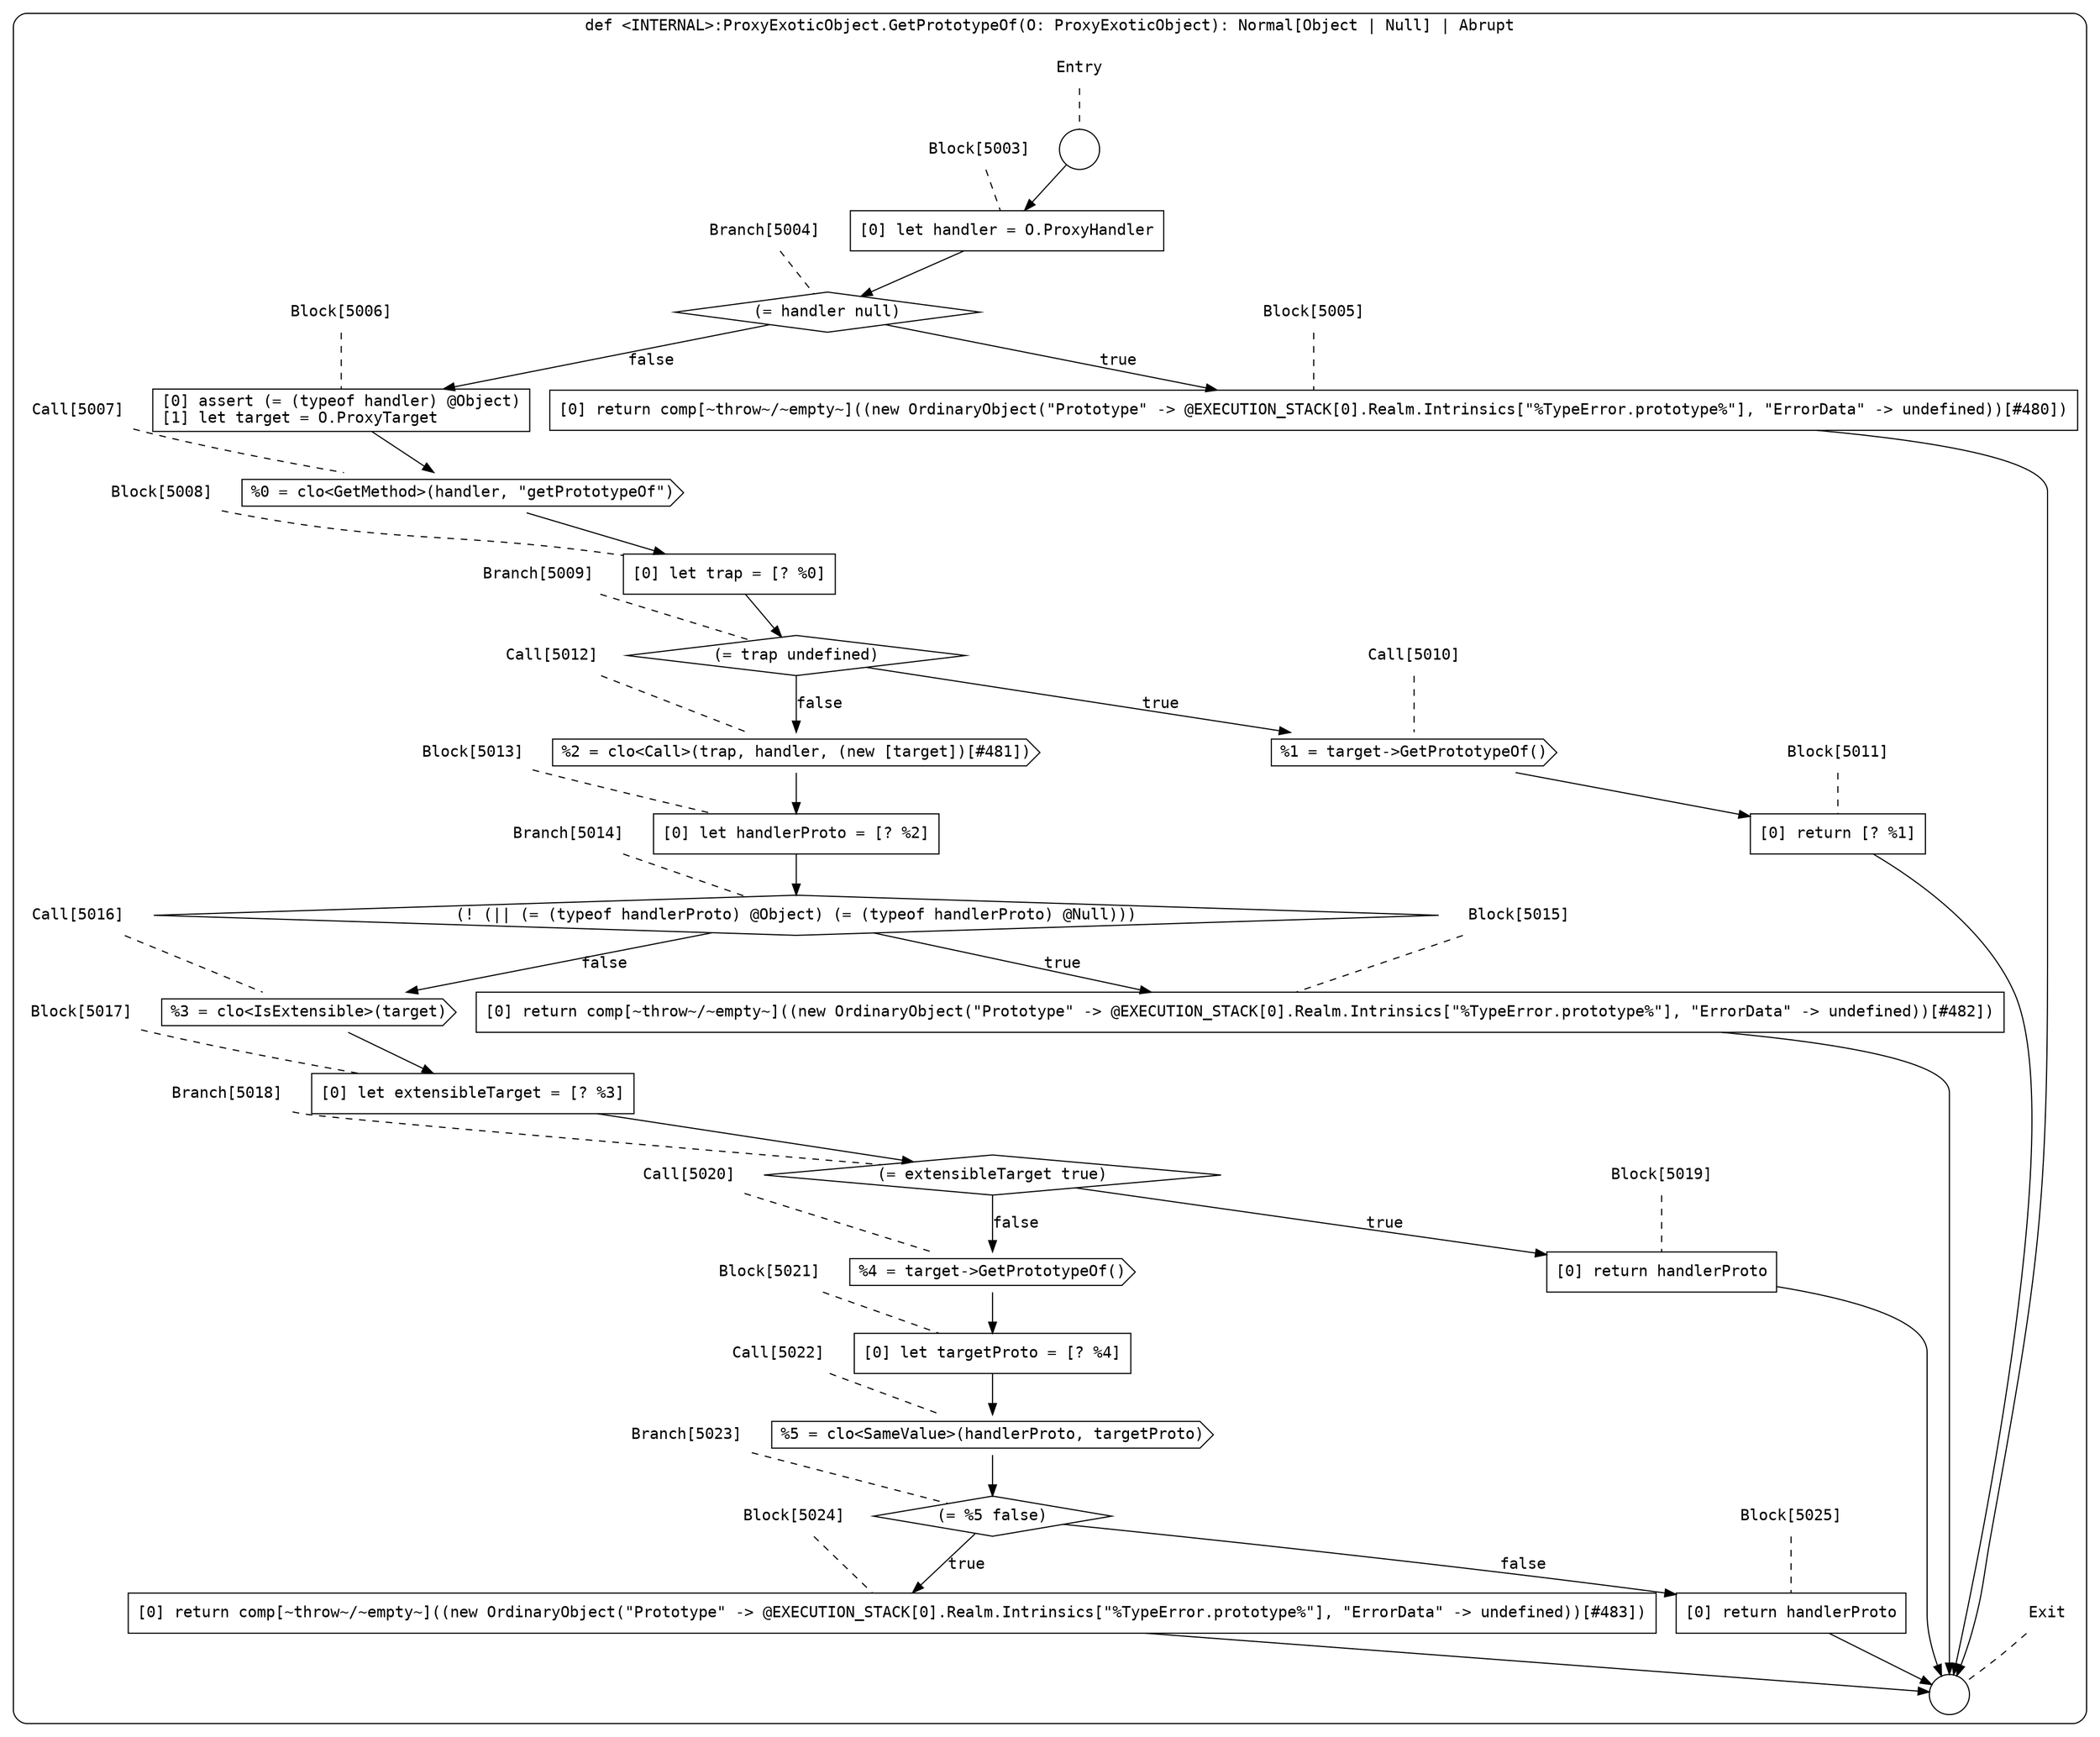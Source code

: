 digraph {
  graph [fontname = "Consolas"]
  node [fontname = "Consolas"]
  edge [fontname = "Consolas"]
  subgraph cluster1150 {
    label = "def <INTERNAL>:ProxyExoticObject.GetPrototypeOf(O: ProxyExoticObject): Normal[Object | Null] | Abrupt"
    style = rounded
    cluster1150_entry_name [shape=none, label=<<font color="black">Entry</font>>]
    cluster1150_entry_name -> cluster1150_entry [arrowhead=none, color="black", style=dashed]
    cluster1150_entry [shape=circle label=" " color="black" fillcolor="white" style=filled]
    cluster1150_entry -> node5003 [color="black"]
    cluster1150_exit_name [shape=none, label=<<font color="black">Exit</font>>]
    cluster1150_exit_name -> cluster1150_exit [arrowhead=none, color="black", style=dashed]
    cluster1150_exit [shape=circle label=" " color="black" fillcolor="white" style=filled]
    node5003_name [shape=none, label=<<font color="black">Block[5003]</font>>]
    node5003_name -> node5003 [arrowhead=none, color="black", style=dashed]
    node5003 [shape=box, label=<<font color="black">[0] let handler = O.ProxyHandler<BR ALIGN="LEFT"/></font>> color="black" fillcolor="white", style=filled]
    node5003 -> node5004 [color="black"]
    node5004_name [shape=none, label=<<font color="black">Branch[5004]</font>>]
    node5004_name -> node5004 [arrowhead=none, color="black", style=dashed]
    node5004 [shape=diamond, label=<<font color="black">(= handler null)</font>> color="black" fillcolor="white", style=filled]
    node5004 -> node5005 [label=<<font color="black">true</font>> color="black"]
    node5004 -> node5006 [label=<<font color="black">false</font>> color="black"]
    node5005_name [shape=none, label=<<font color="black">Block[5005]</font>>]
    node5005_name -> node5005 [arrowhead=none, color="black", style=dashed]
    node5005 [shape=box, label=<<font color="black">[0] return comp[~throw~/~empty~]((new OrdinaryObject(&quot;Prototype&quot; -&gt; @EXECUTION_STACK[0].Realm.Intrinsics[&quot;%TypeError.prototype%&quot;], &quot;ErrorData&quot; -&gt; undefined))[#480])<BR ALIGN="LEFT"/></font>> color="black" fillcolor="white", style=filled]
    node5005 -> cluster1150_exit [color="black"]
    node5006_name [shape=none, label=<<font color="black">Block[5006]</font>>]
    node5006_name -> node5006 [arrowhead=none, color="black", style=dashed]
    node5006 [shape=box, label=<<font color="black">[0] assert (= (typeof handler) @Object)<BR ALIGN="LEFT"/>[1] let target = O.ProxyTarget<BR ALIGN="LEFT"/></font>> color="black" fillcolor="white", style=filled]
    node5006 -> node5007 [color="black"]
    node5007_name [shape=none, label=<<font color="black">Call[5007]</font>>]
    node5007_name -> node5007 [arrowhead=none, color="black", style=dashed]
    node5007 [shape=cds, label=<<font color="black">%0 = clo&lt;GetMethod&gt;(handler, &quot;getPrototypeOf&quot;)</font>> color="black" fillcolor="white", style=filled]
    node5007 -> node5008 [color="black"]
    node5008_name [shape=none, label=<<font color="black">Block[5008]</font>>]
    node5008_name -> node5008 [arrowhead=none, color="black", style=dashed]
    node5008 [shape=box, label=<<font color="black">[0] let trap = [? %0]<BR ALIGN="LEFT"/></font>> color="black" fillcolor="white", style=filled]
    node5008 -> node5009 [color="black"]
    node5009_name [shape=none, label=<<font color="black">Branch[5009]</font>>]
    node5009_name -> node5009 [arrowhead=none, color="black", style=dashed]
    node5009 [shape=diamond, label=<<font color="black">(= trap undefined)</font>> color="black" fillcolor="white", style=filled]
    node5009 -> node5010 [label=<<font color="black">true</font>> color="black"]
    node5009 -> node5012 [label=<<font color="black">false</font>> color="black"]
    node5010_name [shape=none, label=<<font color="black">Call[5010]</font>>]
    node5010_name -> node5010 [arrowhead=none, color="black", style=dashed]
    node5010 [shape=cds, label=<<font color="black">%1 = target-&gt;GetPrototypeOf()</font>> color="black" fillcolor="white", style=filled]
    node5010 -> node5011 [color="black"]
    node5012_name [shape=none, label=<<font color="black">Call[5012]</font>>]
    node5012_name -> node5012 [arrowhead=none, color="black", style=dashed]
    node5012 [shape=cds, label=<<font color="black">%2 = clo&lt;Call&gt;(trap, handler, (new [target])[#481])</font>> color="black" fillcolor="white", style=filled]
    node5012 -> node5013 [color="black"]
    node5011_name [shape=none, label=<<font color="black">Block[5011]</font>>]
    node5011_name -> node5011 [arrowhead=none, color="black", style=dashed]
    node5011 [shape=box, label=<<font color="black">[0] return [? %1]<BR ALIGN="LEFT"/></font>> color="black" fillcolor="white", style=filled]
    node5011 -> cluster1150_exit [color="black"]
    node5013_name [shape=none, label=<<font color="black">Block[5013]</font>>]
    node5013_name -> node5013 [arrowhead=none, color="black", style=dashed]
    node5013 [shape=box, label=<<font color="black">[0] let handlerProto = [? %2]<BR ALIGN="LEFT"/></font>> color="black" fillcolor="white", style=filled]
    node5013 -> node5014 [color="black"]
    node5014_name [shape=none, label=<<font color="black">Branch[5014]</font>>]
    node5014_name -> node5014 [arrowhead=none, color="black", style=dashed]
    node5014 [shape=diamond, label=<<font color="black">(! (|| (= (typeof handlerProto) @Object) (= (typeof handlerProto) @Null)))</font>> color="black" fillcolor="white", style=filled]
    node5014 -> node5015 [label=<<font color="black">true</font>> color="black"]
    node5014 -> node5016 [label=<<font color="black">false</font>> color="black"]
    node5015_name [shape=none, label=<<font color="black">Block[5015]</font>>]
    node5015_name -> node5015 [arrowhead=none, color="black", style=dashed]
    node5015 [shape=box, label=<<font color="black">[0] return comp[~throw~/~empty~]((new OrdinaryObject(&quot;Prototype&quot; -&gt; @EXECUTION_STACK[0].Realm.Intrinsics[&quot;%TypeError.prototype%&quot;], &quot;ErrorData&quot; -&gt; undefined))[#482])<BR ALIGN="LEFT"/></font>> color="black" fillcolor="white", style=filled]
    node5015 -> cluster1150_exit [color="black"]
    node5016_name [shape=none, label=<<font color="black">Call[5016]</font>>]
    node5016_name -> node5016 [arrowhead=none, color="black", style=dashed]
    node5016 [shape=cds, label=<<font color="black">%3 = clo&lt;IsExtensible&gt;(target)</font>> color="black" fillcolor="white", style=filled]
    node5016 -> node5017 [color="black"]
    node5017_name [shape=none, label=<<font color="black">Block[5017]</font>>]
    node5017_name -> node5017 [arrowhead=none, color="black", style=dashed]
    node5017 [shape=box, label=<<font color="black">[0] let extensibleTarget = [? %3]<BR ALIGN="LEFT"/></font>> color="black" fillcolor="white", style=filled]
    node5017 -> node5018 [color="black"]
    node5018_name [shape=none, label=<<font color="black">Branch[5018]</font>>]
    node5018_name -> node5018 [arrowhead=none, color="black", style=dashed]
    node5018 [shape=diamond, label=<<font color="black">(= extensibleTarget true)</font>> color="black" fillcolor="white", style=filled]
    node5018 -> node5019 [label=<<font color="black">true</font>> color="black"]
    node5018 -> node5020 [label=<<font color="black">false</font>> color="black"]
    node5019_name [shape=none, label=<<font color="black">Block[5019]</font>>]
    node5019_name -> node5019 [arrowhead=none, color="black", style=dashed]
    node5019 [shape=box, label=<<font color="black">[0] return handlerProto<BR ALIGN="LEFT"/></font>> color="black" fillcolor="white", style=filled]
    node5019 -> cluster1150_exit [color="black"]
    node5020_name [shape=none, label=<<font color="black">Call[5020]</font>>]
    node5020_name -> node5020 [arrowhead=none, color="black", style=dashed]
    node5020 [shape=cds, label=<<font color="black">%4 = target-&gt;GetPrototypeOf()</font>> color="black" fillcolor="white", style=filled]
    node5020 -> node5021 [color="black"]
    node5021_name [shape=none, label=<<font color="black">Block[5021]</font>>]
    node5021_name -> node5021 [arrowhead=none, color="black", style=dashed]
    node5021 [shape=box, label=<<font color="black">[0] let targetProto = [? %4]<BR ALIGN="LEFT"/></font>> color="black" fillcolor="white", style=filled]
    node5021 -> node5022 [color="black"]
    node5022_name [shape=none, label=<<font color="black">Call[5022]</font>>]
    node5022_name -> node5022 [arrowhead=none, color="black", style=dashed]
    node5022 [shape=cds, label=<<font color="black">%5 = clo&lt;SameValue&gt;(handlerProto, targetProto)</font>> color="black" fillcolor="white", style=filled]
    node5022 -> node5023 [color="black"]
    node5023_name [shape=none, label=<<font color="black">Branch[5023]</font>>]
    node5023_name -> node5023 [arrowhead=none, color="black", style=dashed]
    node5023 [shape=diamond, label=<<font color="black">(= %5 false)</font>> color="black" fillcolor="white", style=filled]
    node5023 -> node5024 [label=<<font color="black">true</font>> color="black"]
    node5023 -> node5025 [label=<<font color="black">false</font>> color="black"]
    node5024_name [shape=none, label=<<font color="black">Block[5024]</font>>]
    node5024_name -> node5024 [arrowhead=none, color="black", style=dashed]
    node5024 [shape=box, label=<<font color="black">[0] return comp[~throw~/~empty~]((new OrdinaryObject(&quot;Prototype&quot; -&gt; @EXECUTION_STACK[0].Realm.Intrinsics[&quot;%TypeError.prototype%&quot;], &quot;ErrorData&quot; -&gt; undefined))[#483])<BR ALIGN="LEFT"/></font>> color="black" fillcolor="white", style=filled]
    node5024 -> cluster1150_exit [color="black"]
    node5025_name [shape=none, label=<<font color="black">Block[5025]</font>>]
    node5025_name -> node5025 [arrowhead=none, color="black", style=dashed]
    node5025 [shape=box, label=<<font color="black">[0] return handlerProto<BR ALIGN="LEFT"/></font>> color="black" fillcolor="white", style=filled]
    node5025 -> cluster1150_exit [color="black"]
  }
}